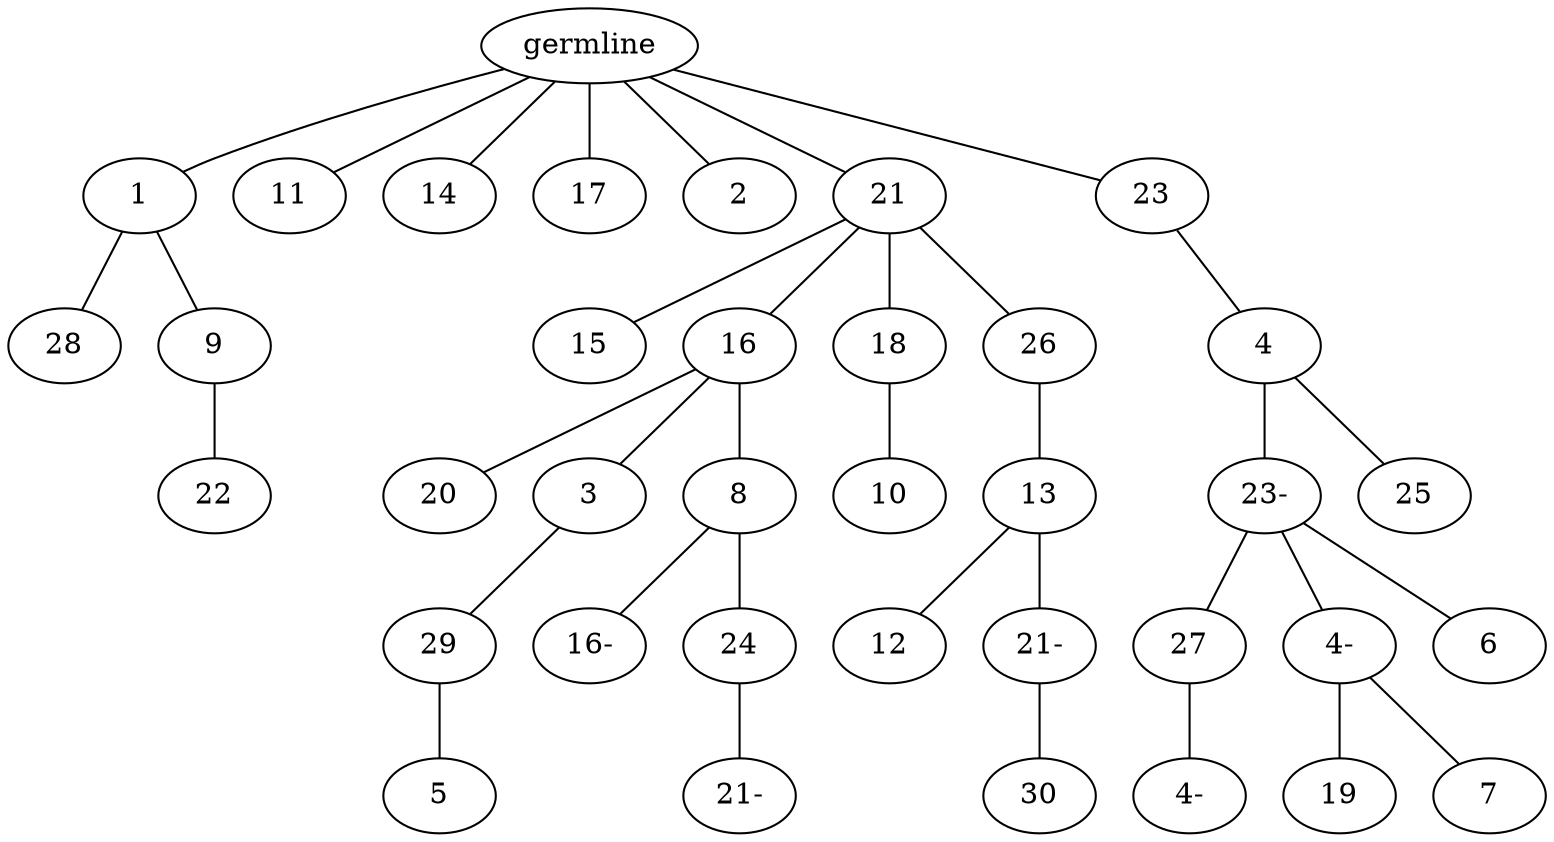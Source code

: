 graph tree {
    "140609745711648" [label="germline"];
    "140609745663360" [label="1"];
    "140609745442416" [label="28"];
    "140609745842912" [label="9"];
    "140609745444096" [label="22"];
    "140609745626640" [label="11"];
    "140609745662208" [label="14"];
    "140609745673616" [label="17"];
    "140609745441168" [label="2"];
    "140609745317840" [label="21"];
    "140609745412160" [label="15"];
    "140609745831968" [label="16"];
    "140609745830864" [label="20"];
    "140609745833072" [label="3"];
    "140609745797520" [label="29"];
    "140609745773904" [label="5"];
    "140609745724032" [label="8"];
    "140609745622016" [label="16-"];
    "140609745623360" [label="24"];
    "140609745736656" [label="21-"];
    "140609745832352" [label="18"];
    "140609745621296" [label="10"];
    "140609745831920" [label="26"];
    "140609745737616" [label="13"];
    "140609745738096" [label="12"];
    "140609745738912" [label="21-"];
    "140609745736800" [label="30"];
    "140609745663552" [label="23"];
    "140609745414512" [label="4"];
    "140609745739440" [label="23-"];
    "140609745739248" [label="27"];
    "140609745738720" [label="4-"];
    "140609745736704" [label="4-"];
    "140609745659840" [label="19"];
    "140609745658928" [label="7"];
    "140609745735984" [label="6"];
    "140609745737376" [label="25"];
    "140609745711648" -- "140609745663360";
    "140609745711648" -- "140609745626640";
    "140609745711648" -- "140609745662208";
    "140609745711648" -- "140609745673616";
    "140609745711648" -- "140609745441168";
    "140609745711648" -- "140609745317840";
    "140609745711648" -- "140609745663552";
    "140609745663360" -- "140609745442416";
    "140609745663360" -- "140609745842912";
    "140609745842912" -- "140609745444096";
    "140609745317840" -- "140609745412160";
    "140609745317840" -- "140609745831968";
    "140609745317840" -- "140609745832352";
    "140609745317840" -- "140609745831920";
    "140609745831968" -- "140609745830864";
    "140609745831968" -- "140609745833072";
    "140609745831968" -- "140609745724032";
    "140609745833072" -- "140609745797520";
    "140609745797520" -- "140609745773904";
    "140609745724032" -- "140609745622016";
    "140609745724032" -- "140609745623360";
    "140609745623360" -- "140609745736656";
    "140609745832352" -- "140609745621296";
    "140609745831920" -- "140609745737616";
    "140609745737616" -- "140609745738096";
    "140609745737616" -- "140609745738912";
    "140609745738912" -- "140609745736800";
    "140609745663552" -- "140609745414512";
    "140609745414512" -- "140609745739440";
    "140609745414512" -- "140609745737376";
    "140609745739440" -- "140609745739248";
    "140609745739440" -- "140609745736704";
    "140609745739440" -- "140609745735984";
    "140609745739248" -- "140609745738720";
    "140609745736704" -- "140609745659840";
    "140609745736704" -- "140609745658928";
}
